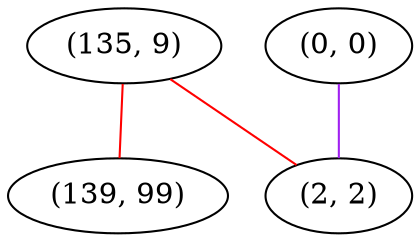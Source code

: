 graph "" {
"(135, 9)";
"(139, 99)";
"(0, 0)";
"(2, 2)";
"(135, 9)" -- "(139, 99)"  [color=red, key=0, weight=1];
"(135, 9)" -- "(2, 2)"  [color=red, key=0, weight=1];
"(0, 0)" -- "(2, 2)"  [color=purple, key=0, weight=4];
}
